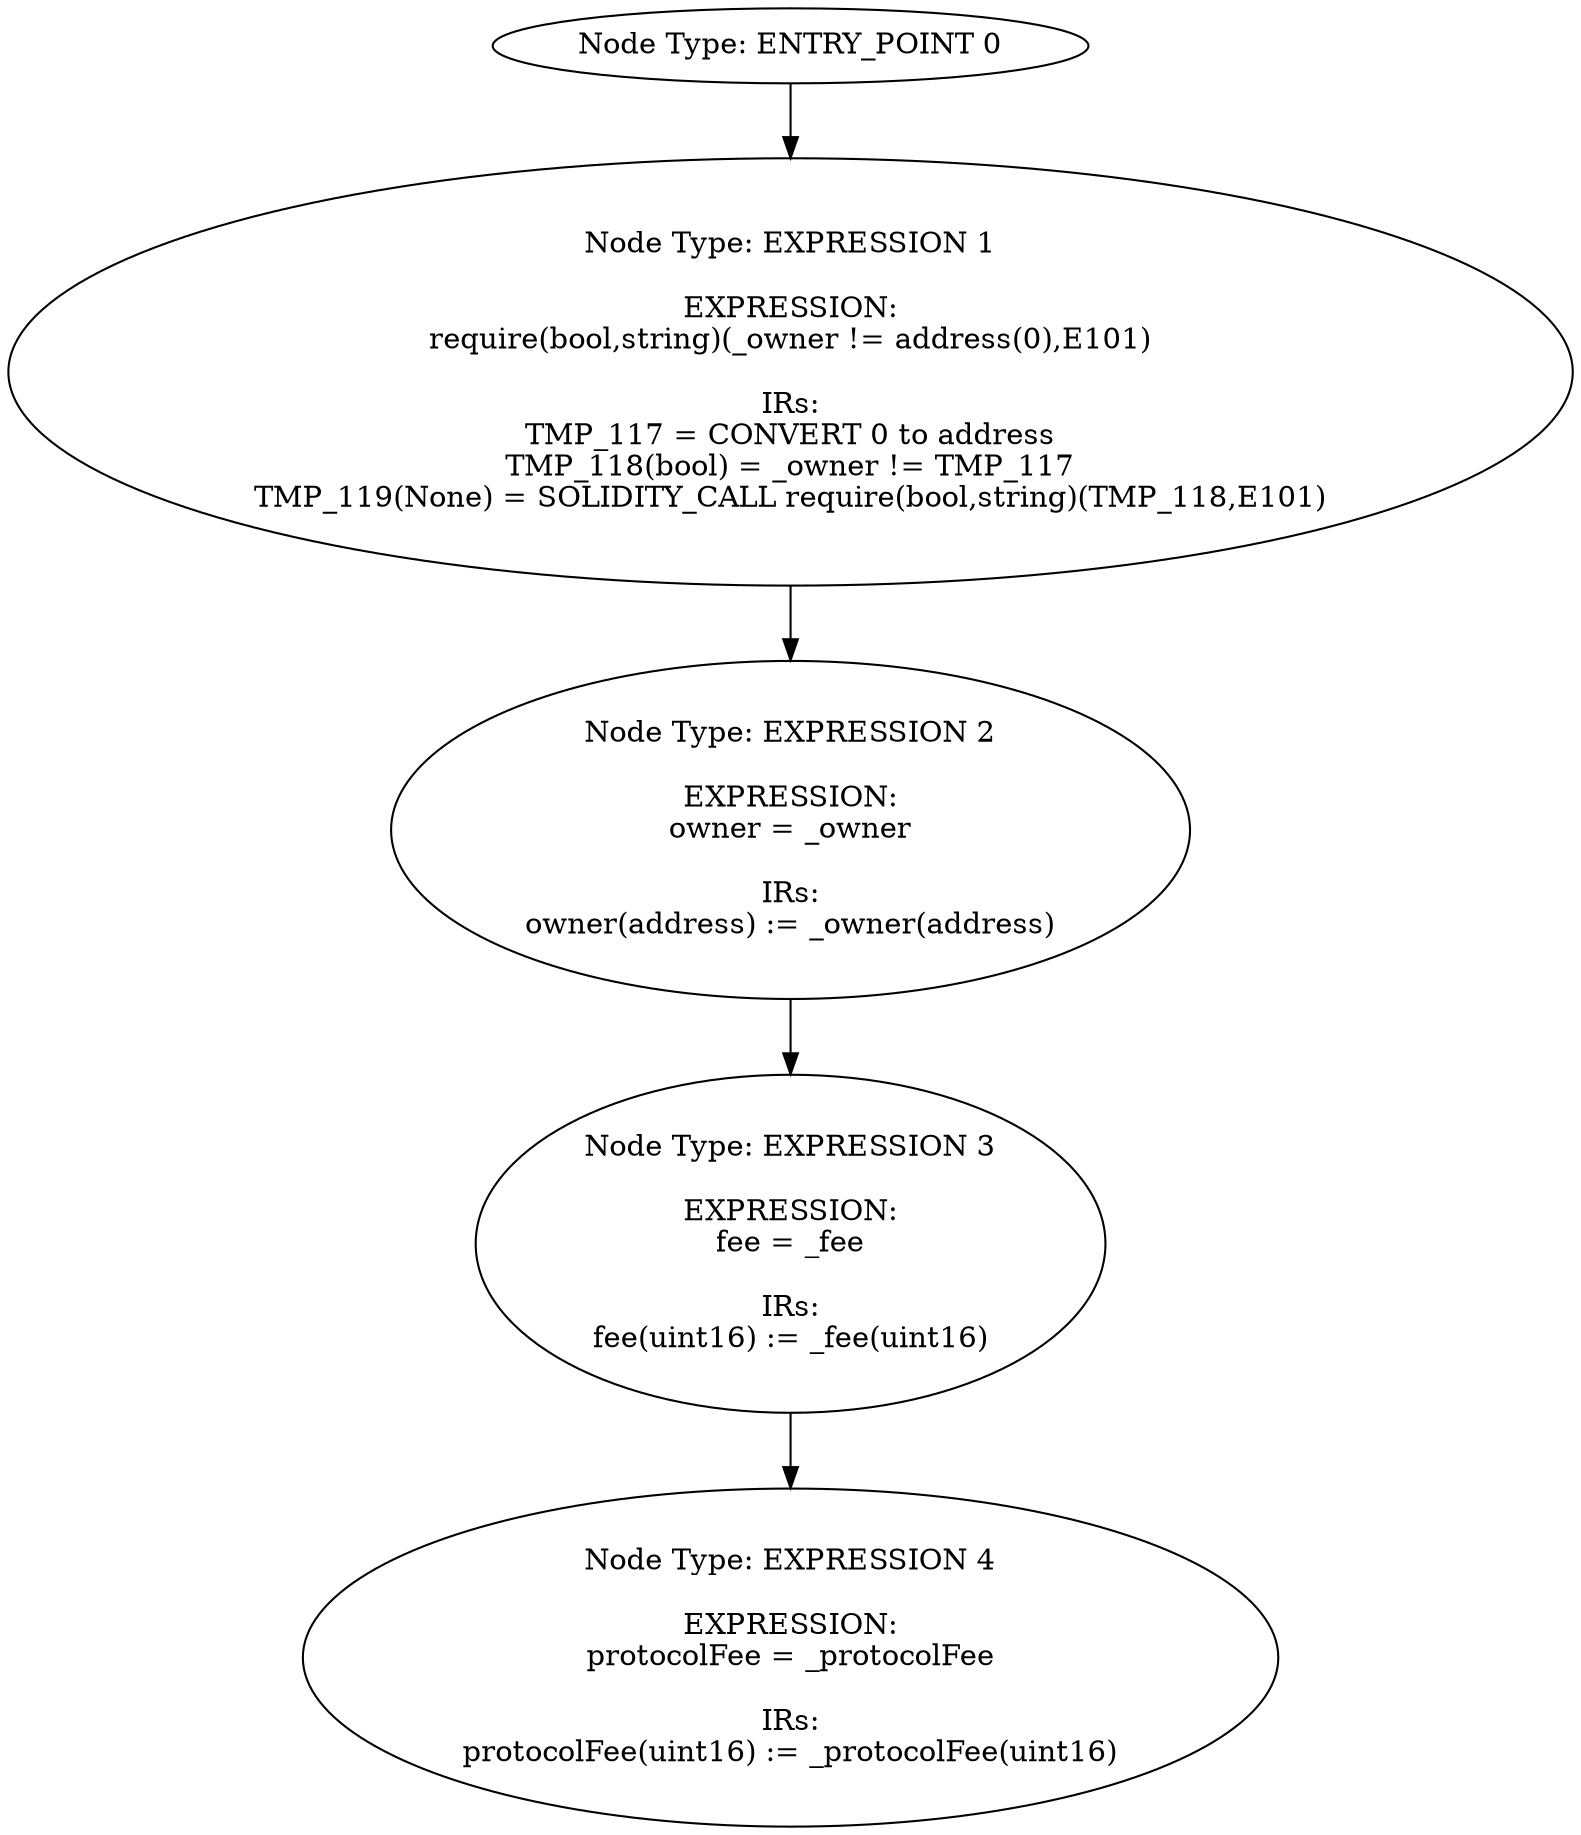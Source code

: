 digraph{
0[label="Node Type: ENTRY_POINT 0
"];
0->1;
1[label="Node Type: EXPRESSION 1

EXPRESSION:
require(bool,string)(_owner != address(0),E101)

IRs:
TMP_117 = CONVERT 0 to address
TMP_118(bool) = _owner != TMP_117
TMP_119(None) = SOLIDITY_CALL require(bool,string)(TMP_118,E101)"];
1->2;
2[label="Node Type: EXPRESSION 2

EXPRESSION:
owner = _owner

IRs:
owner(address) := _owner(address)"];
2->3;
3[label="Node Type: EXPRESSION 3

EXPRESSION:
fee = _fee

IRs:
fee(uint16) := _fee(uint16)"];
3->4;
4[label="Node Type: EXPRESSION 4

EXPRESSION:
protocolFee = _protocolFee

IRs:
protocolFee(uint16) := _protocolFee(uint16)"];
}
